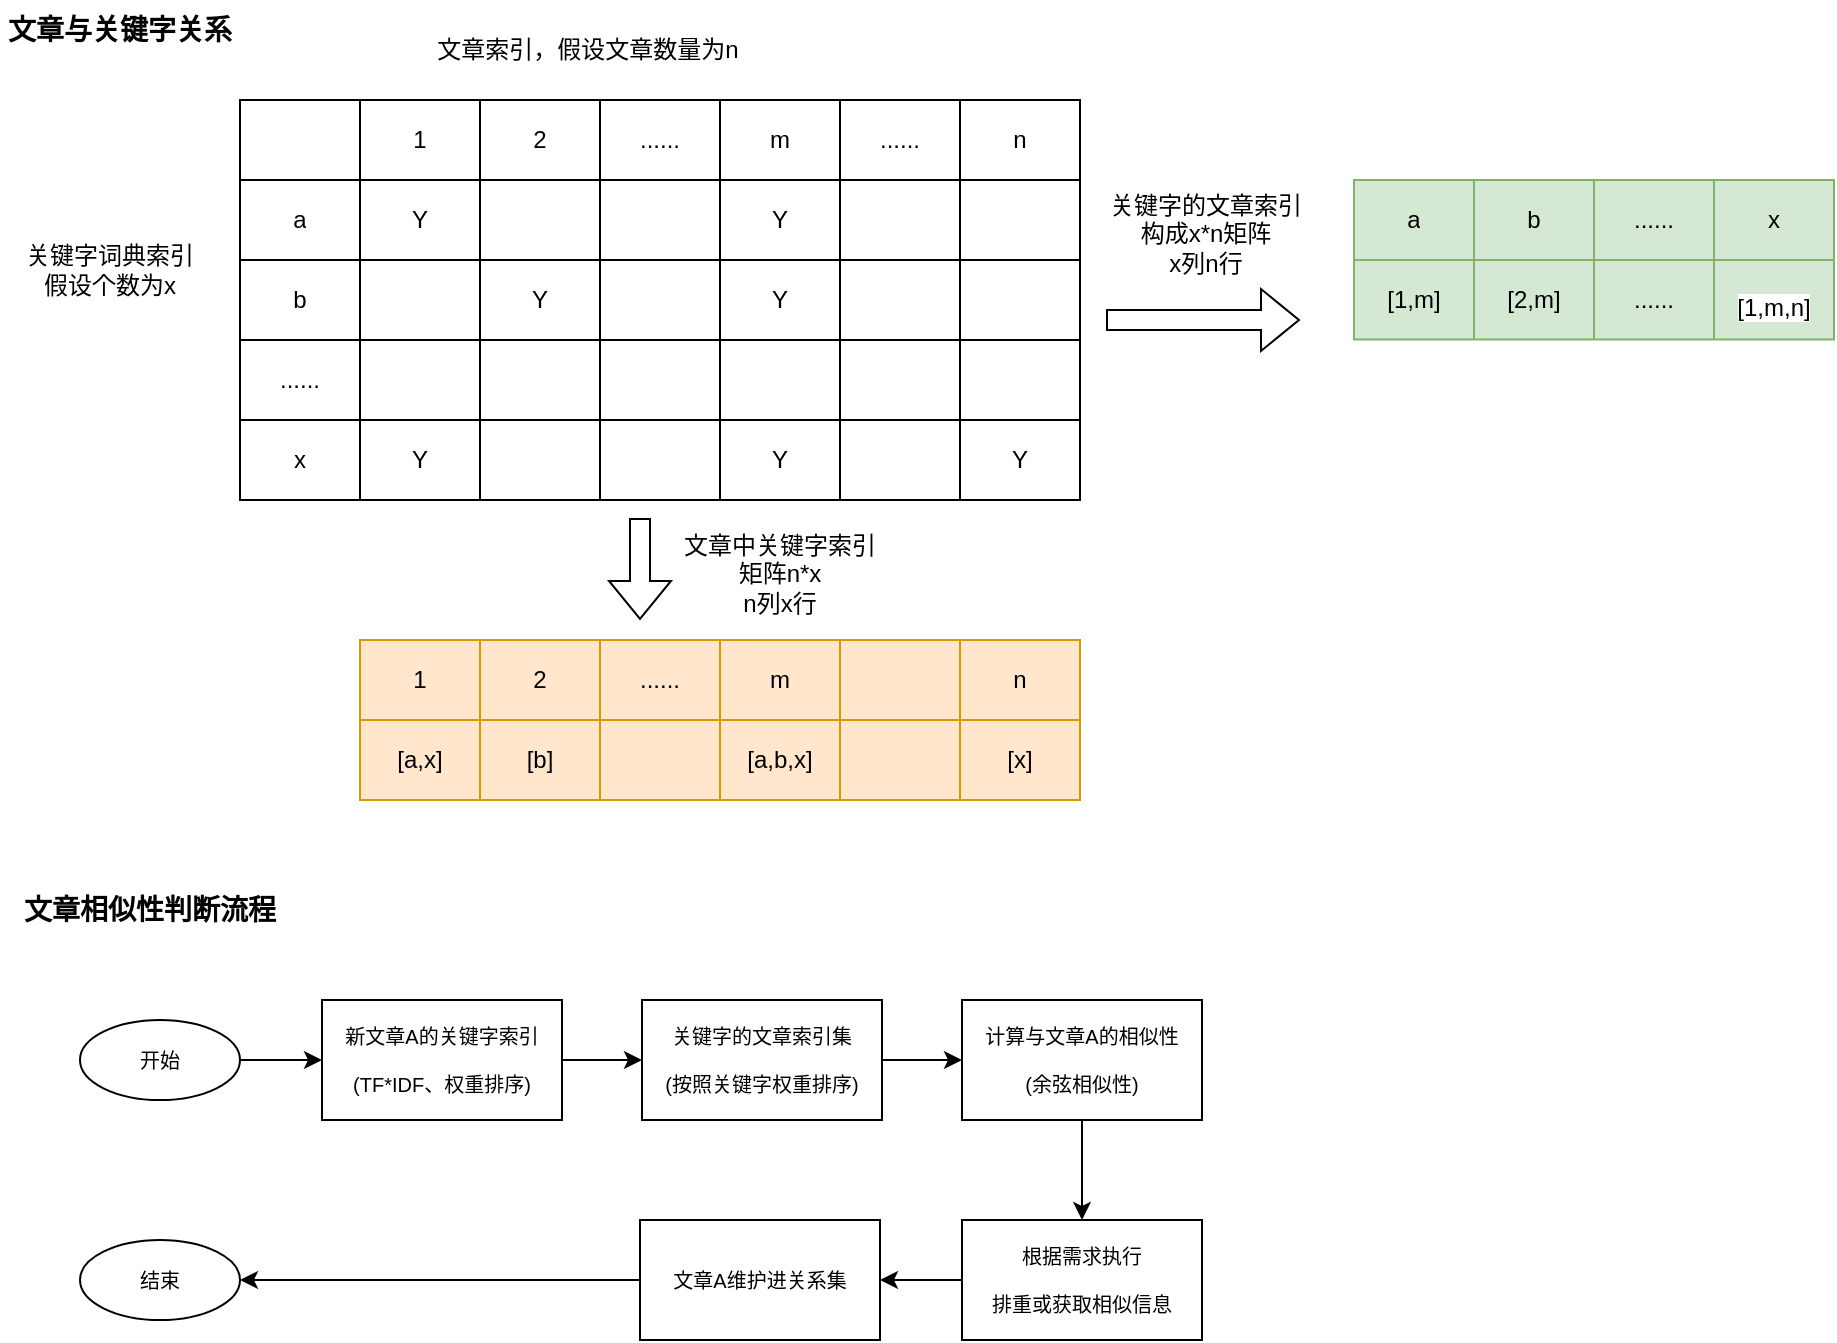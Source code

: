 <mxfile version="20.5.1" type="github">
  <diagram id="DIAP0rgEsRP4YWkrVaqc" name="Page-1">
    <mxGraphModel dx="931" dy="455" grid="0" gridSize="10" guides="1" tooltips="1" connect="1" arrows="1" fold="1" page="0" pageScale="1" pageWidth="827" pageHeight="1169" math="0" shadow="0">
      <root>
        <mxCell id="0" />
        <mxCell id="1" parent="0" />
        <mxCell id="4ttfHNu47AGCeJMSHEzC-1" value="" style="shape=table;startSize=0;container=1;collapsible=0;childLayout=tableLayout;" parent="1" vertex="1">
          <mxGeometry x="200" y="180" width="420" height="200" as="geometry" />
        </mxCell>
        <mxCell id="4ttfHNu47AGCeJMSHEzC-2" value="" style="shape=tableRow;horizontal=0;startSize=0;swimlaneHead=0;swimlaneBody=0;top=0;left=0;bottom=0;right=0;collapsible=0;dropTarget=0;fillColor=none;points=[[0,0.5],[1,0.5]];portConstraint=eastwest;" parent="4ttfHNu47AGCeJMSHEzC-1" vertex="1">
          <mxGeometry width="420" height="40" as="geometry" />
        </mxCell>
        <mxCell id="4ttfHNu47AGCeJMSHEzC-3" value="" style="shape=partialRectangle;html=1;whiteSpace=wrap;connectable=0;overflow=hidden;fillColor=none;top=0;left=0;bottom=0;right=0;pointerEvents=1;" parent="4ttfHNu47AGCeJMSHEzC-2" vertex="1">
          <mxGeometry width="60" height="40" as="geometry">
            <mxRectangle width="60" height="40" as="alternateBounds" />
          </mxGeometry>
        </mxCell>
        <mxCell id="4ttfHNu47AGCeJMSHEzC-4" value="1" style="shape=partialRectangle;html=1;whiteSpace=wrap;connectable=0;overflow=hidden;fillColor=none;top=0;left=0;bottom=0;right=0;pointerEvents=1;" parent="4ttfHNu47AGCeJMSHEzC-2" vertex="1">
          <mxGeometry x="60" width="60" height="40" as="geometry">
            <mxRectangle width="60" height="40" as="alternateBounds" />
          </mxGeometry>
        </mxCell>
        <mxCell id="4ttfHNu47AGCeJMSHEzC-5" value="2" style="shape=partialRectangle;html=1;whiteSpace=wrap;connectable=0;overflow=hidden;fillColor=none;top=0;left=0;bottom=0;right=0;pointerEvents=1;" parent="4ttfHNu47AGCeJMSHEzC-2" vertex="1">
          <mxGeometry x="120" width="60" height="40" as="geometry">
            <mxRectangle width="60" height="40" as="alternateBounds" />
          </mxGeometry>
        </mxCell>
        <mxCell id="4ttfHNu47AGCeJMSHEzC-6" value="......" style="shape=partialRectangle;html=1;whiteSpace=wrap;connectable=0;overflow=hidden;fillColor=none;top=0;left=0;bottom=0;right=0;pointerEvents=1;" parent="4ttfHNu47AGCeJMSHEzC-2" vertex="1">
          <mxGeometry x="180" width="60" height="40" as="geometry">
            <mxRectangle width="60" height="40" as="alternateBounds" />
          </mxGeometry>
        </mxCell>
        <mxCell id="4ttfHNu47AGCeJMSHEzC-7" value="m" style="shape=partialRectangle;html=1;whiteSpace=wrap;connectable=0;overflow=hidden;fillColor=none;top=0;left=0;bottom=0;right=0;pointerEvents=1;" parent="4ttfHNu47AGCeJMSHEzC-2" vertex="1">
          <mxGeometry x="240" width="60" height="40" as="geometry">
            <mxRectangle width="60" height="40" as="alternateBounds" />
          </mxGeometry>
        </mxCell>
        <mxCell id="4ttfHNu47AGCeJMSHEzC-8" value="......" style="shape=partialRectangle;html=1;whiteSpace=wrap;connectable=0;overflow=hidden;fillColor=none;top=0;left=0;bottom=0;right=0;pointerEvents=1;" parent="4ttfHNu47AGCeJMSHEzC-2" vertex="1">
          <mxGeometry x="300" width="60" height="40" as="geometry">
            <mxRectangle width="60" height="40" as="alternateBounds" />
          </mxGeometry>
        </mxCell>
        <mxCell id="4ttfHNu47AGCeJMSHEzC-9" value="n" style="shape=partialRectangle;html=1;whiteSpace=wrap;connectable=0;overflow=hidden;fillColor=none;top=0;left=0;bottom=0;right=0;pointerEvents=1;" parent="4ttfHNu47AGCeJMSHEzC-2" vertex="1">
          <mxGeometry x="360" width="60" height="40" as="geometry">
            <mxRectangle width="60" height="40" as="alternateBounds" />
          </mxGeometry>
        </mxCell>
        <mxCell id="4ttfHNu47AGCeJMSHEzC-10" value="" style="shape=tableRow;horizontal=0;startSize=0;swimlaneHead=0;swimlaneBody=0;top=0;left=0;bottom=0;right=0;collapsible=0;dropTarget=0;fillColor=none;points=[[0,0.5],[1,0.5]];portConstraint=eastwest;" parent="4ttfHNu47AGCeJMSHEzC-1" vertex="1">
          <mxGeometry y="40" width="420" height="40" as="geometry" />
        </mxCell>
        <mxCell id="4ttfHNu47AGCeJMSHEzC-11" value="a" style="shape=partialRectangle;html=1;whiteSpace=wrap;connectable=0;overflow=hidden;fillColor=none;top=0;left=0;bottom=0;right=0;pointerEvents=1;" parent="4ttfHNu47AGCeJMSHEzC-10" vertex="1">
          <mxGeometry width="60" height="40" as="geometry">
            <mxRectangle width="60" height="40" as="alternateBounds" />
          </mxGeometry>
        </mxCell>
        <mxCell id="4ttfHNu47AGCeJMSHEzC-12" value="Y" style="shape=partialRectangle;html=1;whiteSpace=wrap;connectable=0;overflow=hidden;fillColor=none;top=0;left=0;bottom=0;right=0;pointerEvents=1;" parent="4ttfHNu47AGCeJMSHEzC-10" vertex="1">
          <mxGeometry x="60" width="60" height="40" as="geometry">
            <mxRectangle width="60" height="40" as="alternateBounds" />
          </mxGeometry>
        </mxCell>
        <mxCell id="4ttfHNu47AGCeJMSHEzC-13" value="" style="shape=partialRectangle;html=1;whiteSpace=wrap;connectable=0;overflow=hidden;fillColor=none;top=0;left=0;bottom=0;right=0;pointerEvents=1;" parent="4ttfHNu47AGCeJMSHEzC-10" vertex="1">
          <mxGeometry x="120" width="60" height="40" as="geometry">
            <mxRectangle width="60" height="40" as="alternateBounds" />
          </mxGeometry>
        </mxCell>
        <mxCell id="4ttfHNu47AGCeJMSHEzC-14" value="" style="shape=partialRectangle;html=1;whiteSpace=wrap;connectable=0;overflow=hidden;fillColor=none;top=0;left=0;bottom=0;right=0;pointerEvents=1;" parent="4ttfHNu47AGCeJMSHEzC-10" vertex="1">
          <mxGeometry x="180" width="60" height="40" as="geometry">
            <mxRectangle width="60" height="40" as="alternateBounds" />
          </mxGeometry>
        </mxCell>
        <mxCell id="4ttfHNu47AGCeJMSHEzC-15" value="Y" style="shape=partialRectangle;html=1;whiteSpace=wrap;connectable=0;overflow=hidden;fillColor=none;top=0;left=0;bottom=0;right=0;pointerEvents=1;" parent="4ttfHNu47AGCeJMSHEzC-10" vertex="1">
          <mxGeometry x="240" width="60" height="40" as="geometry">
            <mxRectangle width="60" height="40" as="alternateBounds" />
          </mxGeometry>
        </mxCell>
        <mxCell id="4ttfHNu47AGCeJMSHEzC-16" value="" style="shape=partialRectangle;html=1;whiteSpace=wrap;connectable=0;overflow=hidden;fillColor=none;top=0;left=0;bottom=0;right=0;pointerEvents=1;" parent="4ttfHNu47AGCeJMSHEzC-10" vertex="1">
          <mxGeometry x="300" width="60" height="40" as="geometry">
            <mxRectangle width="60" height="40" as="alternateBounds" />
          </mxGeometry>
        </mxCell>
        <mxCell id="4ttfHNu47AGCeJMSHEzC-17" value="" style="shape=partialRectangle;html=1;whiteSpace=wrap;connectable=0;overflow=hidden;fillColor=none;top=0;left=0;bottom=0;right=0;pointerEvents=1;" parent="4ttfHNu47AGCeJMSHEzC-10" vertex="1">
          <mxGeometry x="360" width="60" height="40" as="geometry">
            <mxRectangle width="60" height="40" as="alternateBounds" />
          </mxGeometry>
        </mxCell>
        <mxCell id="4ttfHNu47AGCeJMSHEzC-18" value="" style="shape=tableRow;horizontal=0;startSize=0;swimlaneHead=0;swimlaneBody=0;top=0;left=0;bottom=0;right=0;collapsible=0;dropTarget=0;fillColor=none;points=[[0,0.5],[1,0.5]];portConstraint=eastwest;" parent="4ttfHNu47AGCeJMSHEzC-1" vertex="1">
          <mxGeometry y="80" width="420" height="40" as="geometry" />
        </mxCell>
        <mxCell id="4ttfHNu47AGCeJMSHEzC-19" value="b" style="shape=partialRectangle;html=1;whiteSpace=wrap;connectable=0;overflow=hidden;fillColor=none;top=0;left=0;bottom=0;right=0;pointerEvents=1;" parent="4ttfHNu47AGCeJMSHEzC-18" vertex="1">
          <mxGeometry width="60" height="40" as="geometry">
            <mxRectangle width="60" height="40" as="alternateBounds" />
          </mxGeometry>
        </mxCell>
        <mxCell id="4ttfHNu47AGCeJMSHEzC-20" value="" style="shape=partialRectangle;html=1;whiteSpace=wrap;connectable=0;overflow=hidden;fillColor=none;top=0;left=0;bottom=0;right=0;pointerEvents=1;" parent="4ttfHNu47AGCeJMSHEzC-18" vertex="1">
          <mxGeometry x="60" width="60" height="40" as="geometry">
            <mxRectangle width="60" height="40" as="alternateBounds" />
          </mxGeometry>
        </mxCell>
        <mxCell id="4ttfHNu47AGCeJMSHEzC-21" value="Y" style="shape=partialRectangle;html=1;whiteSpace=wrap;connectable=0;overflow=hidden;fillColor=none;top=0;left=0;bottom=0;right=0;pointerEvents=1;" parent="4ttfHNu47AGCeJMSHEzC-18" vertex="1">
          <mxGeometry x="120" width="60" height="40" as="geometry">
            <mxRectangle width="60" height="40" as="alternateBounds" />
          </mxGeometry>
        </mxCell>
        <mxCell id="4ttfHNu47AGCeJMSHEzC-22" value="" style="shape=partialRectangle;html=1;whiteSpace=wrap;connectable=0;overflow=hidden;fillColor=none;top=0;left=0;bottom=0;right=0;pointerEvents=1;" parent="4ttfHNu47AGCeJMSHEzC-18" vertex="1">
          <mxGeometry x="180" width="60" height="40" as="geometry">
            <mxRectangle width="60" height="40" as="alternateBounds" />
          </mxGeometry>
        </mxCell>
        <mxCell id="4ttfHNu47AGCeJMSHEzC-23" value="Y" style="shape=partialRectangle;html=1;whiteSpace=wrap;connectable=0;overflow=hidden;fillColor=none;top=0;left=0;bottom=0;right=0;pointerEvents=1;" parent="4ttfHNu47AGCeJMSHEzC-18" vertex="1">
          <mxGeometry x="240" width="60" height="40" as="geometry">
            <mxRectangle width="60" height="40" as="alternateBounds" />
          </mxGeometry>
        </mxCell>
        <mxCell id="4ttfHNu47AGCeJMSHEzC-24" value="" style="shape=partialRectangle;html=1;whiteSpace=wrap;connectable=0;overflow=hidden;fillColor=none;top=0;left=0;bottom=0;right=0;pointerEvents=1;" parent="4ttfHNu47AGCeJMSHEzC-18" vertex="1">
          <mxGeometry x="300" width="60" height="40" as="geometry">
            <mxRectangle width="60" height="40" as="alternateBounds" />
          </mxGeometry>
        </mxCell>
        <mxCell id="4ttfHNu47AGCeJMSHEzC-25" value="" style="shape=partialRectangle;html=1;whiteSpace=wrap;connectable=0;overflow=hidden;fillColor=none;top=0;left=0;bottom=0;right=0;pointerEvents=1;" parent="4ttfHNu47AGCeJMSHEzC-18" vertex="1">
          <mxGeometry x="360" width="60" height="40" as="geometry">
            <mxRectangle width="60" height="40" as="alternateBounds" />
          </mxGeometry>
        </mxCell>
        <mxCell id="4ttfHNu47AGCeJMSHEzC-36" style="shape=tableRow;horizontal=0;startSize=0;swimlaneHead=0;swimlaneBody=0;top=0;left=0;bottom=0;right=0;collapsible=0;dropTarget=0;fillColor=none;points=[[0,0.5],[1,0.5]];portConstraint=eastwest;" parent="4ttfHNu47AGCeJMSHEzC-1" vertex="1">
          <mxGeometry y="120" width="420" height="40" as="geometry" />
        </mxCell>
        <mxCell id="4ttfHNu47AGCeJMSHEzC-37" value="......" style="shape=partialRectangle;html=1;whiteSpace=wrap;connectable=0;overflow=hidden;fillColor=none;top=0;left=0;bottom=0;right=0;pointerEvents=1;" parent="4ttfHNu47AGCeJMSHEzC-36" vertex="1">
          <mxGeometry width="60" height="40" as="geometry">
            <mxRectangle width="60" height="40" as="alternateBounds" />
          </mxGeometry>
        </mxCell>
        <mxCell id="4ttfHNu47AGCeJMSHEzC-38" style="shape=partialRectangle;html=1;whiteSpace=wrap;connectable=0;overflow=hidden;fillColor=none;top=0;left=0;bottom=0;right=0;pointerEvents=1;" parent="4ttfHNu47AGCeJMSHEzC-36" vertex="1">
          <mxGeometry x="60" width="60" height="40" as="geometry">
            <mxRectangle width="60" height="40" as="alternateBounds" />
          </mxGeometry>
        </mxCell>
        <mxCell id="4ttfHNu47AGCeJMSHEzC-39" style="shape=partialRectangle;html=1;whiteSpace=wrap;connectable=0;overflow=hidden;fillColor=none;top=0;left=0;bottom=0;right=0;pointerEvents=1;" parent="4ttfHNu47AGCeJMSHEzC-36" vertex="1">
          <mxGeometry x="120" width="60" height="40" as="geometry">
            <mxRectangle width="60" height="40" as="alternateBounds" />
          </mxGeometry>
        </mxCell>
        <mxCell id="4ttfHNu47AGCeJMSHEzC-40" style="shape=partialRectangle;html=1;whiteSpace=wrap;connectable=0;overflow=hidden;fillColor=none;top=0;left=0;bottom=0;right=0;pointerEvents=1;" parent="4ttfHNu47AGCeJMSHEzC-36" vertex="1">
          <mxGeometry x="180" width="60" height="40" as="geometry">
            <mxRectangle width="60" height="40" as="alternateBounds" />
          </mxGeometry>
        </mxCell>
        <mxCell id="4ttfHNu47AGCeJMSHEzC-41" style="shape=partialRectangle;html=1;whiteSpace=wrap;connectable=0;overflow=hidden;fillColor=none;top=0;left=0;bottom=0;right=0;pointerEvents=1;" parent="4ttfHNu47AGCeJMSHEzC-36" vertex="1">
          <mxGeometry x="240" width="60" height="40" as="geometry">
            <mxRectangle width="60" height="40" as="alternateBounds" />
          </mxGeometry>
        </mxCell>
        <mxCell id="4ttfHNu47AGCeJMSHEzC-42" style="shape=partialRectangle;html=1;whiteSpace=wrap;connectable=0;overflow=hidden;fillColor=none;top=0;left=0;bottom=0;right=0;pointerEvents=1;" parent="4ttfHNu47AGCeJMSHEzC-36" vertex="1">
          <mxGeometry x="300" width="60" height="40" as="geometry">
            <mxRectangle width="60" height="40" as="alternateBounds" />
          </mxGeometry>
        </mxCell>
        <mxCell id="4ttfHNu47AGCeJMSHEzC-43" style="shape=partialRectangle;html=1;whiteSpace=wrap;connectable=0;overflow=hidden;fillColor=none;top=0;left=0;bottom=0;right=0;pointerEvents=1;" parent="4ttfHNu47AGCeJMSHEzC-36" vertex="1">
          <mxGeometry x="360" width="60" height="40" as="geometry">
            <mxRectangle width="60" height="40" as="alternateBounds" />
          </mxGeometry>
        </mxCell>
        <mxCell id="4ttfHNu47AGCeJMSHEzC-44" style="shape=tableRow;horizontal=0;startSize=0;swimlaneHead=0;swimlaneBody=0;top=0;left=0;bottom=0;right=0;collapsible=0;dropTarget=0;fillColor=none;points=[[0,0.5],[1,0.5]];portConstraint=eastwest;" parent="4ttfHNu47AGCeJMSHEzC-1" vertex="1">
          <mxGeometry y="160" width="420" height="40" as="geometry" />
        </mxCell>
        <mxCell id="4ttfHNu47AGCeJMSHEzC-45" value="x" style="shape=partialRectangle;html=1;whiteSpace=wrap;connectable=0;overflow=hidden;fillColor=none;top=0;left=0;bottom=0;right=0;pointerEvents=1;" parent="4ttfHNu47AGCeJMSHEzC-44" vertex="1">
          <mxGeometry width="60" height="40" as="geometry">
            <mxRectangle width="60" height="40" as="alternateBounds" />
          </mxGeometry>
        </mxCell>
        <mxCell id="4ttfHNu47AGCeJMSHEzC-46" value="Y" style="shape=partialRectangle;html=1;whiteSpace=wrap;connectable=0;overflow=hidden;fillColor=none;top=0;left=0;bottom=0;right=0;pointerEvents=1;" parent="4ttfHNu47AGCeJMSHEzC-44" vertex="1">
          <mxGeometry x="60" width="60" height="40" as="geometry">
            <mxRectangle width="60" height="40" as="alternateBounds" />
          </mxGeometry>
        </mxCell>
        <mxCell id="4ttfHNu47AGCeJMSHEzC-47" style="shape=partialRectangle;html=1;whiteSpace=wrap;connectable=0;overflow=hidden;fillColor=none;top=0;left=0;bottom=0;right=0;pointerEvents=1;" parent="4ttfHNu47AGCeJMSHEzC-44" vertex="1">
          <mxGeometry x="120" width="60" height="40" as="geometry">
            <mxRectangle width="60" height="40" as="alternateBounds" />
          </mxGeometry>
        </mxCell>
        <mxCell id="4ttfHNu47AGCeJMSHEzC-48" style="shape=partialRectangle;html=1;whiteSpace=wrap;connectable=0;overflow=hidden;fillColor=none;top=0;left=0;bottom=0;right=0;pointerEvents=1;" parent="4ttfHNu47AGCeJMSHEzC-44" vertex="1">
          <mxGeometry x="180" width="60" height="40" as="geometry">
            <mxRectangle width="60" height="40" as="alternateBounds" />
          </mxGeometry>
        </mxCell>
        <mxCell id="4ttfHNu47AGCeJMSHEzC-49" value="Y" style="shape=partialRectangle;html=1;whiteSpace=wrap;connectable=0;overflow=hidden;fillColor=none;top=0;left=0;bottom=0;right=0;pointerEvents=1;" parent="4ttfHNu47AGCeJMSHEzC-44" vertex="1">
          <mxGeometry x="240" width="60" height="40" as="geometry">
            <mxRectangle width="60" height="40" as="alternateBounds" />
          </mxGeometry>
        </mxCell>
        <mxCell id="4ttfHNu47AGCeJMSHEzC-50" style="shape=partialRectangle;html=1;whiteSpace=wrap;connectable=0;overflow=hidden;fillColor=none;top=0;left=0;bottom=0;right=0;pointerEvents=1;" parent="4ttfHNu47AGCeJMSHEzC-44" vertex="1">
          <mxGeometry x="300" width="60" height="40" as="geometry">
            <mxRectangle width="60" height="40" as="alternateBounds" />
          </mxGeometry>
        </mxCell>
        <mxCell id="4ttfHNu47AGCeJMSHEzC-51" value="Y" style="shape=partialRectangle;html=1;whiteSpace=wrap;connectable=0;overflow=hidden;fillColor=none;top=0;left=0;bottom=0;right=0;pointerEvents=1;" parent="4ttfHNu47AGCeJMSHEzC-44" vertex="1">
          <mxGeometry x="360" width="60" height="40" as="geometry">
            <mxRectangle width="60" height="40" as="alternateBounds" />
          </mxGeometry>
        </mxCell>
        <mxCell id="4ttfHNu47AGCeJMSHEzC-34" value="文章索引，假设文章数量为n" style="text;html=1;strokeColor=none;fillColor=none;align=center;verticalAlign=middle;whiteSpace=wrap;rounded=0;" parent="1" vertex="1">
          <mxGeometry x="290" y="140" width="168" height="30" as="geometry" />
        </mxCell>
        <mxCell id="4ttfHNu47AGCeJMSHEzC-35" value="关键字词典索引&lt;br&gt;假设个数为x" style="text;html=1;strokeColor=none;fillColor=none;align=center;verticalAlign=middle;whiteSpace=wrap;rounded=0;" parent="1" vertex="1">
          <mxGeometry x="90" y="250" width="90" height="30" as="geometry" />
        </mxCell>
        <mxCell id="4ttfHNu47AGCeJMSHEzC-54" value="" style="shape=table;startSize=0;container=1;collapsible=0;childLayout=tableLayout;fillColor=#d5e8d4;strokeColor=#82b366;direction=west;flipV=0;" parent="1" vertex="1">
          <mxGeometry x="757" y="220" width="240" height="79.709" as="geometry" />
        </mxCell>
        <mxCell id="4ttfHNu47AGCeJMSHEzC-55" value="" style="shape=tableRow;horizontal=0;startSize=0;swimlaneHead=0;swimlaneBody=0;top=0;left=0;bottom=0;right=0;collapsible=0;dropTarget=0;fillColor=none;points=[[0,0.5],[1,0.5]];portConstraint=eastwest;" parent="4ttfHNu47AGCeJMSHEzC-54" vertex="1">
          <mxGeometry width="240" height="40" as="geometry" />
        </mxCell>
        <mxCell id="4ttfHNu47AGCeJMSHEzC-83" value="a" style="shape=partialRectangle;html=1;whiteSpace=wrap;connectable=0;overflow=hidden;fillColor=none;top=0;left=0;bottom=0;right=0;pointerEvents=1;" parent="4ttfHNu47AGCeJMSHEzC-55" vertex="1">
          <mxGeometry width="60" height="40" as="geometry">
            <mxRectangle width="60" height="40" as="alternateBounds" />
          </mxGeometry>
        </mxCell>
        <mxCell id="4ttfHNu47AGCeJMSHEzC-56" value="b" style="shape=partialRectangle;html=1;whiteSpace=wrap;connectable=0;overflow=hidden;fillColor=none;top=0;left=0;bottom=0;right=0;pointerEvents=1;" parent="4ttfHNu47AGCeJMSHEzC-55" vertex="1">
          <mxGeometry x="60" width="60" height="40" as="geometry">
            <mxRectangle width="60" height="40" as="alternateBounds" />
          </mxGeometry>
        </mxCell>
        <mxCell id="nVA0OMW3I46OpSU-Q6Cg-5" value="......" style="shape=partialRectangle;html=1;whiteSpace=wrap;connectable=0;overflow=hidden;fillColor=none;top=0;left=0;bottom=0;right=0;pointerEvents=1;" vertex="1" parent="4ttfHNu47AGCeJMSHEzC-55">
          <mxGeometry x="120" width="60" height="40" as="geometry">
            <mxRectangle width="60" height="40" as="alternateBounds" />
          </mxGeometry>
        </mxCell>
        <mxCell id="nVA0OMW3I46OpSU-Q6Cg-1" value="x" style="shape=partialRectangle;html=1;whiteSpace=wrap;connectable=0;overflow=hidden;fillColor=none;top=0;left=0;bottom=0;right=0;pointerEvents=1;" vertex="1" parent="4ttfHNu47AGCeJMSHEzC-55">
          <mxGeometry x="180" width="60" height="40" as="geometry">
            <mxRectangle width="60" height="40" as="alternateBounds" />
          </mxGeometry>
        </mxCell>
        <mxCell id="4ttfHNu47AGCeJMSHEzC-57" value="" style="shape=tableRow;horizontal=0;startSize=0;swimlaneHead=0;swimlaneBody=0;top=0;left=0;bottom=0;right=0;collapsible=0;dropTarget=0;fillColor=none;points=[[0,0.5],[1,0.5]];portConstraint=eastwest;" parent="4ttfHNu47AGCeJMSHEzC-54" vertex="1">
          <mxGeometry y="40" width="240" height="40" as="geometry" />
        </mxCell>
        <mxCell id="4ttfHNu47AGCeJMSHEzC-84" value="[1,m]" style="shape=partialRectangle;html=1;whiteSpace=wrap;connectable=0;overflow=hidden;fillColor=none;top=0;left=0;bottom=0;right=0;pointerEvents=1;" parent="4ttfHNu47AGCeJMSHEzC-57" vertex="1">
          <mxGeometry width="60" height="40" as="geometry">
            <mxRectangle width="60" height="40" as="alternateBounds" />
          </mxGeometry>
        </mxCell>
        <mxCell id="4ttfHNu47AGCeJMSHEzC-58" value="[2,m]" style="shape=partialRectangle;html=1;whiteSpace=wrap;connectable=0;overflow=hidden;fillColor=none;top=0;left=0;bottom=0;right=0;pointerEvents=1;" parent="4ttfHNu47AGCeJMSHEzC-57" vertex="1">
          <mxGeometry x="60" width="60" height="40" as="geometry">
            <mxRectangle width="60" height="40" as="alternateBounds" />
          </mxGeometry>
        </mxCell>
        <mxCell id="nVA0OMW3I46OpSU-Q6Cg-6" value="......" style="shape=partialRectangle;html=1;whiteSpace=wrap;connectable=0;overflow=hidden;fillColor=none;top=0;left=0;bottom=0;right=0;pointerEvents=1;" vertex="1" parent="4ttfHNu47AGCeJMSHEzC-57">
          <mxGeometry x="120" width="60" height="40" as="geometry">
            <mxRectangle width="60" height="40" as="alternateBounds" />
          </mxGeometry>
        </mxCell>
        <mxCell id="nVA0OMW3I46OpSU-Q6Cg-2" value="&#xa;&lt;span style=&quot;color: rgb(0, 0, 0); font-family: Helvetica; font-size: 12px; font-style: normal; font-variant-ligatures: normal; font-variant-caps: normal; font-weight: 400; letter-spacing: normal; orphans: 2; text-align: center; text-indent: 0px; text-transform: none; widows: 2; word-spacing: 0px; -webkit-text-stroke-width: 0px; background-color: rgb(255, 255, 255); text-decoration-thickness: initial; text-decoration-style: initial; text-decoration-color: initial; float: none; display: inline !important;&quot;&gt;[1,m,n]&lt;/span&gt;&#xa;&#xa;" style="shape=partialRectangle;html=1;whiteSpace=wrap;connectable=0;overflow=hidden;fillColor=none;top=0;left=0;bottom=0;right=0;pointerEvents=1;" vertex="1" parent="4ttfHNu47AGCeJMSHEzC-57">
          <mxGeometry x="180" width="60" height="40" as="geometry">
            <mxRectangle width="60" height="40" as="alternateBounds" />
          </mxGeometry>
        </mxCell>
        <mxCell id="4ttfHNu47AGCeJMSHEzC-63" value="" style="shape=flexArrow;endArrow=classic;html=1;rounded=0;" parent="1" edge="1">
          <mxGeometry width="50" height="50" relative="1" as="geometry">
            <mxPoint x="633" y="290" as="sourcePoint" />
            <mxPoint x="730" y="290" as="targetPoint" />
          </mxGeometry>
        </mxCell>
        <mxCell id="4ttfHNu47AGCeJMSHEzC-64" value="关键字的文章索引&lt;br&gt;构成x*n矩阵&lt;br&gt;x列n行" style="text;html=1;strokeColor=none;fillColor=none;align=center;verticalAlign=middle;whiteSpace=wrap;rounded=0;" parent="1" vertex="1">
          <mxGeometry x="633" y="224" width="100" height="46" as="geometry" />
        </mxCell>
        <mxCell id="4ttfHNu47AGCeJMSHEzC-65" value="" style="shape=table;startSize=0;container=1;collapsible=0;childLayout=tableLayout;fillColor=#ffe6cc;strokeColor=#d79b00;" parent="1" vertex="1">
          <mxGeometry x="260" y="450" width="360" height="80" as="geometry" />
        </mxCell>
        <mxCell id="4ttfHNu47AGCeJMSHEzC-76" style="shape=tableRow;horizontal=0;startSize=0;swimlaneHead=0;swimlaneBody=0;top=0;left=0;bottom=0;right=0;collapsible=0;dropTarget=0;fillColor=none;points=[[0,0.5],[1,0.5]];portConstraint=eastwest;" parent="4ttfHNu47AGCeJMSHEzC-65" vertex="1">
          <mxGeometry width="360" height="40" as="geometry" />
        </mxCell>
        <mxCell id="4ttfHNu47AGCeJMSHEzC-77" value="1" style="shape=partialRectangle;html=1;whiteSpace=wrap;connectable=0;overflow=hidden;fillColor=none;top=0;left=0;bottom=0;right=0;pointerEvents=1;" parent="4ttfHNu47AGCeJMSHEzC-76" vertex="1">
          <mxGeometry width="60" height="40" as="geometry">
            <mxRectangle width="60" height="40" as="alternateBounds" />
          </mxGeometry>
        </mxCell>
        <mxCell id="4ttfHNu47AGCeJMSHEzC-78" value="2" style="shape=partialRectangle;html=1;whiteSpace=wrap;connectable=0;overflow=hidden;fillColor=none;top=0;left=0;bottom=0;right=0;pointerEvents=1;" parent="4ttfHNu47AGCeJMSHEzC-76" vertex="1">
          <mxGeometry x="60" width="60" height="40" as="geometry">
            <mxRectangle width="60" height="40" as="alternateBounds" />
          </mxGeometry>
        </mxCell>
        <mxCell id="4ttfHNu47AGCeJMSHEzC-79" value="......" style="shape=partialRectangle;html=1;whiteSpace=wrap;connectable=0;overflow=hidden;fillColor=none;top=0;left=0;bottom=0;right=0;pointerEvents=1;" parent="4ttfHNu47AGCeJMSHEzC-76" vertex="1">
          <mxGeometry x="120" width="60" height="40" as="geometry">
            <mxRectangle width="60" height="40" as="alternateBounds" />
          </mxGeometry>
        </mxCell>
        <mxCell id="4ttfHNu47AGCeJMSHEzC-80" value="m" style="shape=partialRectangle;html=1;whiteSpace=wrap;connectable=0;overflow=hidden;fillColor=none;top=0;left=0;bottom=0;right=0;pointerEvents=1;" parent="4ttfHNu47AGCeJMSHEzC-76" vertex="1">
          <mxGeometry x="180" width="60" height="40" as="geometry">
            <mxRectangle width="60" height="40" as="alternateBounds" />
          </mxGeometry>
        </mxCell>
        <mxCell id="4ttfHNu47AGCeJMSHEzC-81" style="shape=partialRectangle;html=1;whiteSpace=wrap;connectable=0;overflow=hidden;fillColor=none;top=0;left=0;bottom=0;right=0;pointerEvents=1;" parent="4ttfHNu47AGCeJMSHEzC-76" vertex="1">
          <mxGeometry x="240" width="60" height="40" as="geometry">
            <mxRectangle width="60" height="40" as="alternateBounds" />
          </mxGeometry>
        </mxCell>
        <mxCell id="4ttfHNu47AGCeJMSHEzC-82" value="n" style="shape=partialRectangle;html=1;whiteSpace=wrap;connectable=0;overflow=hidden;fillColor=none;top=0;left=0;bottom=0;right=0;pointerEvents=1;" parent="4ttfHNu47AGCeJMSHEzC-76" vertex="1">
          <mxGeometry x="300" width="60" height="40" as="geometry">
            <mxRectangle width="60" height="40" as="alternateBounds" />
          </mxGeometry>
        </mxCell>
        <mxCell id="4ttfHNu47AGCeJMSHEzC-66" value="" style="shape=tableRow;horizontal=0;startSize=0;swimlaneHead=0;swimlaneBody=0;top=0;left=0;bottom=0;right=0;collapsible=0;dropTarget=0;fillColor=none;points=[[0,0.5],[1,0.5]];portConstraint=eastwest;" parent="4ttfHNu47AGCeJMSHEzC-65" vertex="1">
          <mxGeometry y="40" width="360" height="40" as="geometry" />
        </mxCell>
        <mxCell id="4ttfHNu47AGCeJMSHEzC-67" value="[a,x]" style="shape=partialRectangle;html=1;whiteSpace=wrap;connectable=0;overflow=hidden;fillColor=none;top=0;left=0;bottom=0;right=0;pointerEvents=1;" parent="4ttfHNu47AGCeJMSHEzC-66" vertex="1">
          <mxGeometry width="60" height="40" as="geometry">
            <mxRectangle width="60" height="40" as="alternateBounds" />
          </mxGeometry>
        </mxCell>
        <mxCell id="4ttfHNu47AGCeJMSHEzC-68" value="[b]" style="shape=partialRectangle;html=1;whiteSpace=wrap;connectable=0;overflow=hidden;fillColor=none;top=0;left=0;bottom=0;right=0;pointerEvents=1;" parent="4ttfHNu47AGCeJMSHEzC-66" vertex="1">
          <mxGeometry x="60" width="60" height="40" as="geometry">
            <mxRectangle width="60" height="40" as="alternateBounds" />
          </mxGeometry>
        </mxCell>
        <mxCell id="4ttfHNu47AGCeJMSHEzC-69" value="" style="shape=partialRectangle;html=1;whiteSpace=wrap;connectable=0;overflow=hidden;fillColor=none;top=0;left=0;bottom=0;right=0;pointerEvents=1;" parent="4ttfHNu47AGCeJMSHEzC-66" vertex="1">
          <mxGeometry x="120" width="60" height="40" as="geometry">
            <mxRectangle width="60" height="40" as="alternateBounds" />
          </mxGeometry>
        </mxCell>
        <mxCell id="4ttfHNu47AGCeJMSHEzC-70" value="[a,b,x]" style="shape=partialRectangle;html=1;whiteSpace=wrap;connectable=0;overflow=hidden;fillColor=none;top=0;left=0;bottom=0;right=0;pointerEvents=1;" parent="4ttfHNu47AGCeJMSHEzC-66" vertex="1">
          <mxGeometry x="180" width="60" height="40" as="geometry">
            <mxRectangle width="60" height="40" as="alternateBounds" />
          </mxGeometry>
        </mxCell>
        <mxCell id="4ttfHNu47AGCeJMSHEzC-71" value="" style="shape=partialRectangle;html=1;whiteSpace=wrap;connectable=0;overflow=hidden;fillColor=none;top=0;left=0;bottom=0;right=0;pointerEvents=1;" parent="4ttfHNu47AGCeJMSHEzC-66" vertex="1">
          <mxGeometry x="240" width="60" height="40" as="geometry">
            <mxRectangle width="60" height="40" as="alternateBounds" />
          </mxGeometry>
        </mxCell>
        <mxCell id="4ttfHNu47AGCeJMSHEzC-72" value="[x]" style="shape=partialRectangle;html=1;whiteSpace=wrap;connectable=0;overflow=hidden;fillColor=none;top=0;left=0;bottom=0;right=0;pointerEvents=1;" parent="4ttfHNu47AGCeJMSHEzC-66" vertex="1">
          <mxGeometry x="300" width="60" height="40" as="geometry">
            <mxRectangle width="60" height="40" as="alternateBounds" />
          </mxGeometry>
        </mxCell>
        <mxCell id="4ttfHNu47AGCeJMSHEzC-73" value="" style="shape=flexArrow;endArrow=classic;html=1;rounded=0;" parent="1" edge="1">
          <mxGeometry width="50" height="50" relative="1" as="geometry">
            <mxPoint x="400" y="389" as="sourcePoint" />
            <mxPoint x="400" y="440" as="targetPoint" />
          </mxGeometry>
        </mxCell>
        <mxCell id="4ttfHNu47AGCeJMSHEzC-74" value="文章中关键字索引&lt;br&gt;矩阵n*x&lt;br&gt;n列x行" style="text;html=1;strokeColor=none;fillColor=none;align=center;verticalAlign=middle;whiteSpace=wrap;rounded=0;" parent="1" vertex="1">
          <mxGeometry x="420" y="394" width="100" height="46" as="geometry" />
        </mxCell>
        <mxCell id="4ttfHNu47AGCeJMSHEzC-75" value="&lt;b&gt;&lt;font style=&quot;font-size: 14px;&quot;&gt;文章与关键字关系&lt;/font&gt;&lt;/b&gt;" style="text;html=1;strokeColor=none;fillColor=none;align=center;verticalAlign=middle;whiteSpace=wrap;rounded=0;" parent="1" vertex="1">
          <mxGeometry x="80" y="130" width="120" height="30" as="geometry" />
        </mxCell>
        <mxCell id="4ttfHNu47AGCeJMSHEzC-95" value="" style="edgeStyle=orthogonalEdgeStyle;rounded=0;orthogonalLoop=1;jettySize=auto;html=1;fontSize=10;" parent="1" source="4ttfHNu47AGCeJMSHEzC-88" target="4ttfHNu47AGCeJMSHEzC-89" edge="1">
          <mxGeometry relative="1" as="geometry" />
        </mxCell>
        <mxCell id="4ttfHNu47AGCeJMSHEzC-88" value="开始" style="ellipse;whiteSpace=wrap;html=1;fontSize=10;" parent="1" vertex="1">
          <mxGeometry x="120" y="640" width="80" height="40" as="geometry" />
        </mxCell>
        <mxCell id="4ttfHNu47AGCeJMSHEzC-96" value="" style="edgeStyle=orthogonalEdgeStyle;rounded=0;orthogonalLoop=1;jettySize=auto;html=1;fontSize=10;" parent="1" source="4ttfHNu47AGCeJMSHEzC-89" target="4ttfHNu47AGCeJMSHEzC-90" edge="1">
          <mxGeometry relative="1" as="geometry" />
        </mxCell>
        <mxCell id="4ttfHNu47AGCeJMSHEzC-89" value="新文章A的关键字索引&lt;br&gt;&lt;br style=&quot;font-size: 10px;&quot;&gt;(TF*IDF、权重排序)" style="rounded=0;whiteSpace=wrap;html=1;fontSize=10;" parent="1" vertex="1">
          <mxGeometry x="241" y="630" width="120" height="60" as="geometry" />
        </mxCell>
        <mxCell id="4ttfHNu47AGCeJMSHEzC-97" value="" style="edgeStyle=orthogonalEdgeStyle;rounded=0;orthogonalLoop=1;jettySize=auto;html=1;fontSize=10;" parent="1" source="4ttfHNu47AGCeJMSHEzC-90" target="4ttfHNu47AGCeJMSHEzC-92" edge="1">
          <mxGeometry relative="1" as="geometry" />
        </mxCell>
        <mxCell id="4ttfHNu47AGCeJMSHEzC-90" value="关键字的文章索引集&lt;br&gt;&lt;br&gt;(按照关键字权重排序)" style="rounded=0;whiteSpace=wrap;html=1;fontSize=10;" parent="1" vertex="1">
          <mxGeometry x="401" y="630" width="120" height="60" as="geometry" />
        </mxCell>
        <mxCell id="4ttfHNu47AGCeJMSHEzC-98" value="" style="edgeStyle=orthogonalEdgeStyle;rounded=0;orthogonalLoop=1;jettySize=auto;html=1;fontSize=10;" parent="1" source="4ttfHNu47AGCeJMSHEzC-92" target="4ttfHNu47AGCeJMSHEzC-93" edge="1">
          <mxGeometry relative="1" as="geometry" />
        </mxCell>
        <mxCell id="4ttfHNu47AGCeJMSHEzC-92" value="计算与文章A的相似性&lt;br&gt;&lt;br&gt;(余弦相似性)" style="rounded=0;whiteSpace=wrap;html=1;fontSize=10;" parent="1" vertex="1">
          <mxGeometry x="561" y="630" width="120" height="60" as="geometry" />
        </mxCell>
        <mxCell id="4ttfHNu47AGCeJMSHEzC-101" value="" style="edgeStyle=orthogonalEdgeStyle;rounded=0;orthogonalLoop=1;jettySize=auto;html=1;fontSize=10;" parent="1" source="4ttfHNu47AGCeJMSHEzC-93" target="4ttfHNu47AGCeJMSHEzC-100" edge="1">
          <mxGeometry relative="1" as="geometry" />
        </mxCell>
        <mxCell id="4ttfHNu47AGCeJMSHEzC-93" value="根据需求执行&lt;br&gt;&lt;br&gt;排重或获取相似信息" style="rounded=0;whiteSpace=wrap;html=1;fontSize=10;" parent="1" vertex="1">
          <mxGeometry x="561" y="740" width="120" height="60" as="geometry" />
        </mxCell>
        <mxCell id="4ttfHNu47AGCeJMSHEzC-94" value="结束" style="ellipse;whiteSpace=wrap;html=1;fontSize=10;" parent="1" vertex="1">
          <mxGeometry x="120" y="750" width="80" height="40" as="geometry" />
        </mxCell>
        <mxCell id="4ttfHNu47AGCeJMSHEzC-102" value="" style="edgeStyle=orthogonalEdgeStyle;rounded=0;orthogonalLoop=1;jettySize=auto;html=1;fontSize=10;" parent="1" source="4ttfHNu47AGCeJMSHEzC-100" target="4ttfHNu47AGCeJMSHEzC-94" edge="1">
          <mxGeometry relative="1" as="geometry" />
        </mxCell>
        <mxCell id="4ttfHNu47AGCeJMSHEzC-100" value="文章A维护进关系集" style="whiteSpace=wrap;html=1;fontSize=10;rounded=0;" parent="1" vertex="1">
          <mxGeometry x="400" y="740" width="120" height="60" as="geometry" />
        </mxCell>
        <mxCell id="4ttfHNu47AGCeJMSHEzC-103" value="&lt;b&gt;&lt;font style=&quot;font-size: 14px;&quot;&gt;文章相似性判断流程&lt;/font&gt;&lt;/b&gt;" style="text;html=1;strokeColor=none;fillColor=none;align=center;verticalAlign=middle;whiteSpace=wrap;rounded=0;" parent="1" vertex="1">
          <mxGeometry x="90" y="570" width="130" height="30" as="geometry" />
        </mxCell>
      </root>
    </mxGraphModel>
  </diagram>
</mxfile>
